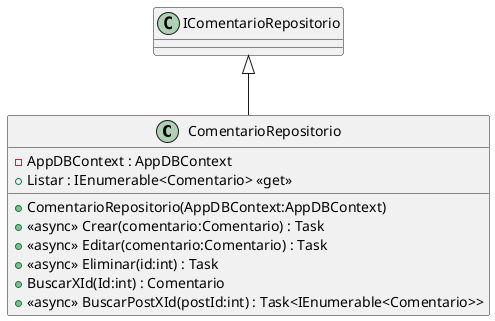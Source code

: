 @startuml
class ComentarioRepositorio {
    - AppDBContext : AppDBContext
    + ComentarioRepositorio(AppDBContext:AppDBContext)
    + Listar : IEnumerable<Comentario> <<get>>
    + <<async>> Crear(comentario:Comentario) : Task
    + <<async>> Editar(comentario:Comentario) : Task
    + <<async>> Eliminar(id:int) : Task
    + BuscarXId(Id:int) : Comentario
    + <<async>> BuscarPostXId(postId:int) : Task<IEnumerable<Comentario>>
}
IComentarioRepositorio <|-- ComentarioRepositorio
@enduml
